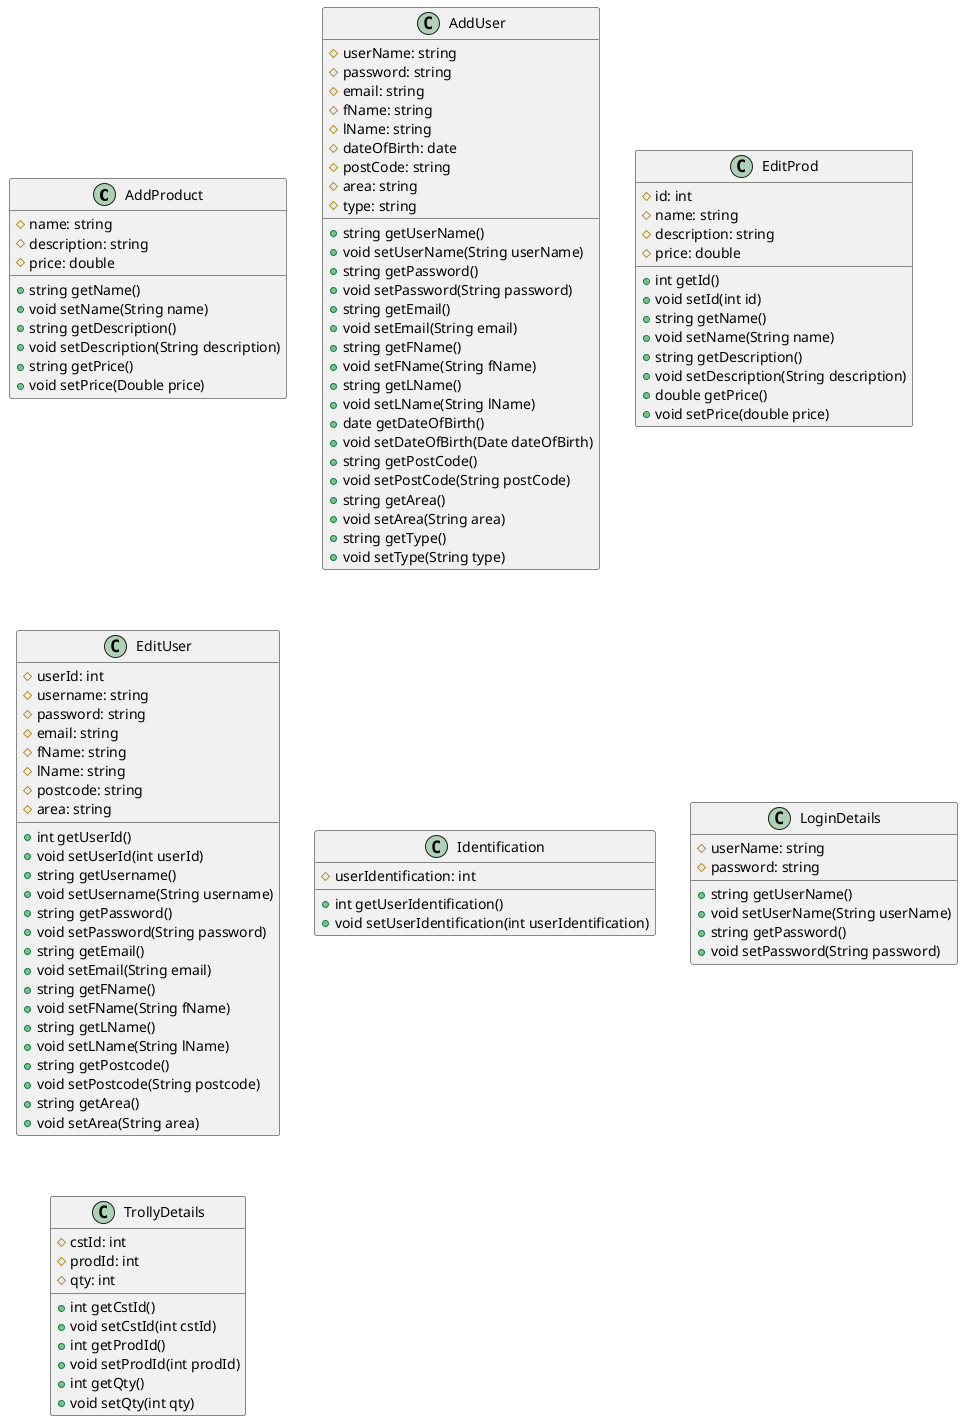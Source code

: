 @startuml
'https://plantuml.com/class-diagram
class AddProduct {
    #name: string
    #description: string
    #price: double
    +string getName()
    +void setName(String name)
    +string getDescription()
    +void setDescription(String description)
    +string getPrice()
    +void setPrice(Double price)
}

class AddUser {
    #userName: string
    #password: string
    #email: string
    #fName: string
    #lName: string
    #dateOfBirth: date
    #postCode: string
    #area: string
    #type: string
    +string getUserName()
    +void setUserName(String userName)
    +string getPassword()
    +void setPassword(String password)
    +string getEmail()
    +void setEmail(String email)
    +string getFName()
    +void setFName(String fName)
    +string getLName()
    +void setLName(String lName)
    +date getDateOfBirth()
    +void setDateOfBirth(Date dateOfBirth)
    +string getPostCode()
    +void setPostCode(String postCode)
    +string getArea()
    +void setArea(String area)
    +string getType()
    +void setType(String type)
}

class EditProd {
    #id: int
    #name: string
    #description: string
    #price: double
    +int getId()
    +void setId(int id)
    +string getName()
    +void setName(String name)
    +string getDescription()
    +void setDescription(String description)
    +double getPrice()
    +void setPrice(double price)
}

class EditUser {
    #userId: int
    #username: string
    #password: string
    #email: string
    #fName: string
    #lName: string
    #postcode: string
    #area: string
    +int getUserId()
    +void setUserId(int userId)
    +string getUsername()
    +void setUsername(String username)
    +string getPassword()
    +void setPassword(String password)
    +string getEmail()
    +void setEmail(String email)
    +string getFName()
    +void setFName(String fName)
    +string getLName()
    +void setLName(String lName)
    +string getPostcode()
    +void setPostcode(String postcode)
    +string getArea()
    +void setArea(String area)
}

class Identification {
    #userIdentification: int
    +int getUserIdentification()
    +void setUserIdentification(int userIdentification)
}

class LoginDetails {
    #userName: string
    #password: string
    +string getUserName()
    +void setUserName(String userName)
    +string getPassword()
    +void setPassword(String password)
}

class TrollyDetails {
    #cstId: int
    #prodId: int
    #qty: int
    +int getCstId()
    +void setCstId(int cstId)
    +int getProdId()
    +void setProdId(int prodId)
    +int getQty()
    +void setQty(int qty)
}

@enduml